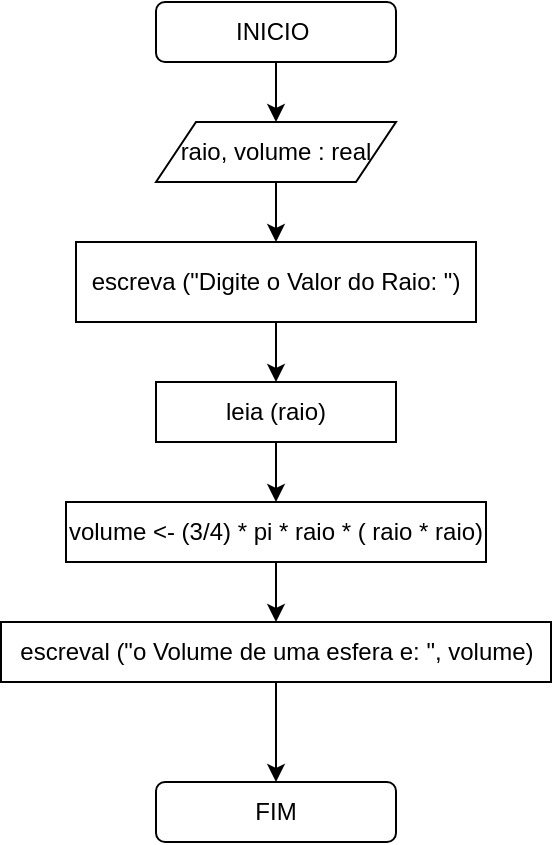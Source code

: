 <mxfile version="17.1.5" type="device"><diagram id="iq07SKscOIAAzQOcwrQh" name="Page-1"><mxGraphModel dx="599" dy="293" grid="1" gridSize="10" guides="1" tooltips="1" connect="1" arrows="1" fold="1" page="1" pageScale="1" pageWidth="827" pageHeight="1169" math="0" shadow="0"><root><mxCell id="0"/><mxCell id="1" parent="0"/><mxCell id="W2yDYN5MbiEYvLR93GLm-8" value="" style="edgeStyle=orthogonalEdgeStyle;rounded=0;orthogonalLoop=1;jettySize=auto;html=1;" edge="1" parent="1" source="W2yDYN5MbiEYvLR93GLm-1" target="W2yDYN5MbiEYvLR93GLm-5"><mxGeometry relative="1" as="geometry"/></mxCell><mxCell id="W2yDYN5MbiEYvLR93GLm-1" value="INICIO&amp;nbsp;" style="rounded=1;whiteSpace=wrap;html=1;" vertex="1" parent="1"><mxGeometry x="270" y="70" width="120" height="30" as="geometry"/></mxCell><mxCell id="W2yDYN5MbiEYvLR93GLm-2" value="FIM" style="rounded=1;whiteSpace=wrap;html=1;" vertex="1" parent="1"><mxGeometry x="270" y="460" width="120" height="30" as="geometry"/></mxCell><mxCell id="W2yDYN5MbiEYvLR93GLm-13" style="edgeStyle=orthogonalEdgeStyle;rounded=0;orthogonalLoop=1;jettySize=auto;html=1;entryX=0.5;entryY=0;entryDx=0;entryDy=0;" edge="1" parent="1" source="W2yDYN5MbiEYvLR93GLm-3" target="W2yDYN5MbiEYvLR93GLm-4"><mxGeometry relative="1" as="geometry"/></mxCell><mxCell id="W2yDYN5MbiEYvLR93GLm-3" value="escreva (&quot;Digite o Valor do Raio: &quot;)" style="rounded=0;whiteSpace=wrap;html=1;" vertex="1" parent="1"><mxGeometry x="230" y="190" width="200" height="40" as="geometry"/></mxCell><mxCell id="W2yDYN5MbiEYvLR93GLm-14" style="edgeStyle=orthogonalEdgeStyle;rounded=0;orthogonalLoop=1;jettySize=auto;html=1;entryX=0.5;entryY=0;entryDx=0;entryDy=0;" edge="1" parent="1" source="W2yDYN5MbiEYvLR93GLm-4" target="W2yDYN5MbiEYvLR93GLm-6"><mxGeometry relative="1" as="geometry"/></mxCell><mxCell id="W2yDYN5MbiEYvLR93GLm-4" value="leia (raio)" style="rounded=0;whiteSpace=wrap;html=1;" vertex="1" parent="1"><mxGeometry x="270" y="260" width="120" height="30" as="geometry"/></mxCell><mxCell id="W2yDYN5MbiEYvLR93GLm-12" style="edgeStyle=orthogonalEdgeStyle;rounded=0;orthogonalLoop=1;jettySize=auto;html=1;entryX=0.5;entryY=0;entryDx=0;entryDy=0;" edge="1" parent="1" source="W2yDYN5MbiEYvLR93GLm-5" target="W2yDYN5MbiEYvLR93GLm-3"><mxGeometry relative="1" as="geometry"/></mxCell><mxCell id="W2yDYN5MbiEYvLR93GLm-5" value="raio, volume : real" style="shape=parallelogram;perimeter=parallelogramPerimeter;whiteSpace=wrap;html=1;fixedSize=1;" vertex="1" parent="1"><mxGeometry x="270" y="130" width="120" height="30" as="geometry"/></mxCell><mxCell id="W2yDYN5MbiEYvLR93GLm-15" style="edgeStyle=orthogonalEdgeStyle;rounded=0;orthogonalLoop=1;jettySize=auto;html=1;entryX=0.5;entryY=0;entryDx=0;entryDy=0;" edge="1" parent="1" source="W2yDYN5MbiEYvLR93GLm-6" target="W2yDYN5MbiEYvLR93GLm-7"><mxGeometry relative="1" as="geometry"/></mxCell><mxCell id="W2yDYN5MbiEYvLR93GLm-6" value="volume &amp;lt;- (3/4) * pi * raio * ( raio * raio)" style="rounded=0;whiteSpace=wrap;html=1;" vertex="1" parent="1"><mxGeometry x="225" y="320" width="210" height="30" as="geometry"/></mxCell><mxCell id="W2yDYN5MbiEYvLR93GLm-16" style="edgeStyle=orthogonalEdgeStyle;rounded=0;orthogonalLoop=1;jettySize=auto;html=1;" edge="1" parent="1" source="W2yDYN5MbiEYvLR93GLm-7" target="W2yDYN5MbiEYvLR93GLm-2"><mxGeometry relative="1" as="geometry"/></mxCell><mxCell id="W2yDYN5MbiEYvLR93GLm-7" value="escreval (&quot;o Volume de uma esfera e: &quot;, volume)" style="rounded=0;whiteSpace=wrap;html=1;" vertex="1" parent="1"><mxGeometry x="192.5" y="380" width="275" height="30" as="geometry"/></mxCell></root></mxGraphModel></diagram></mxfile>